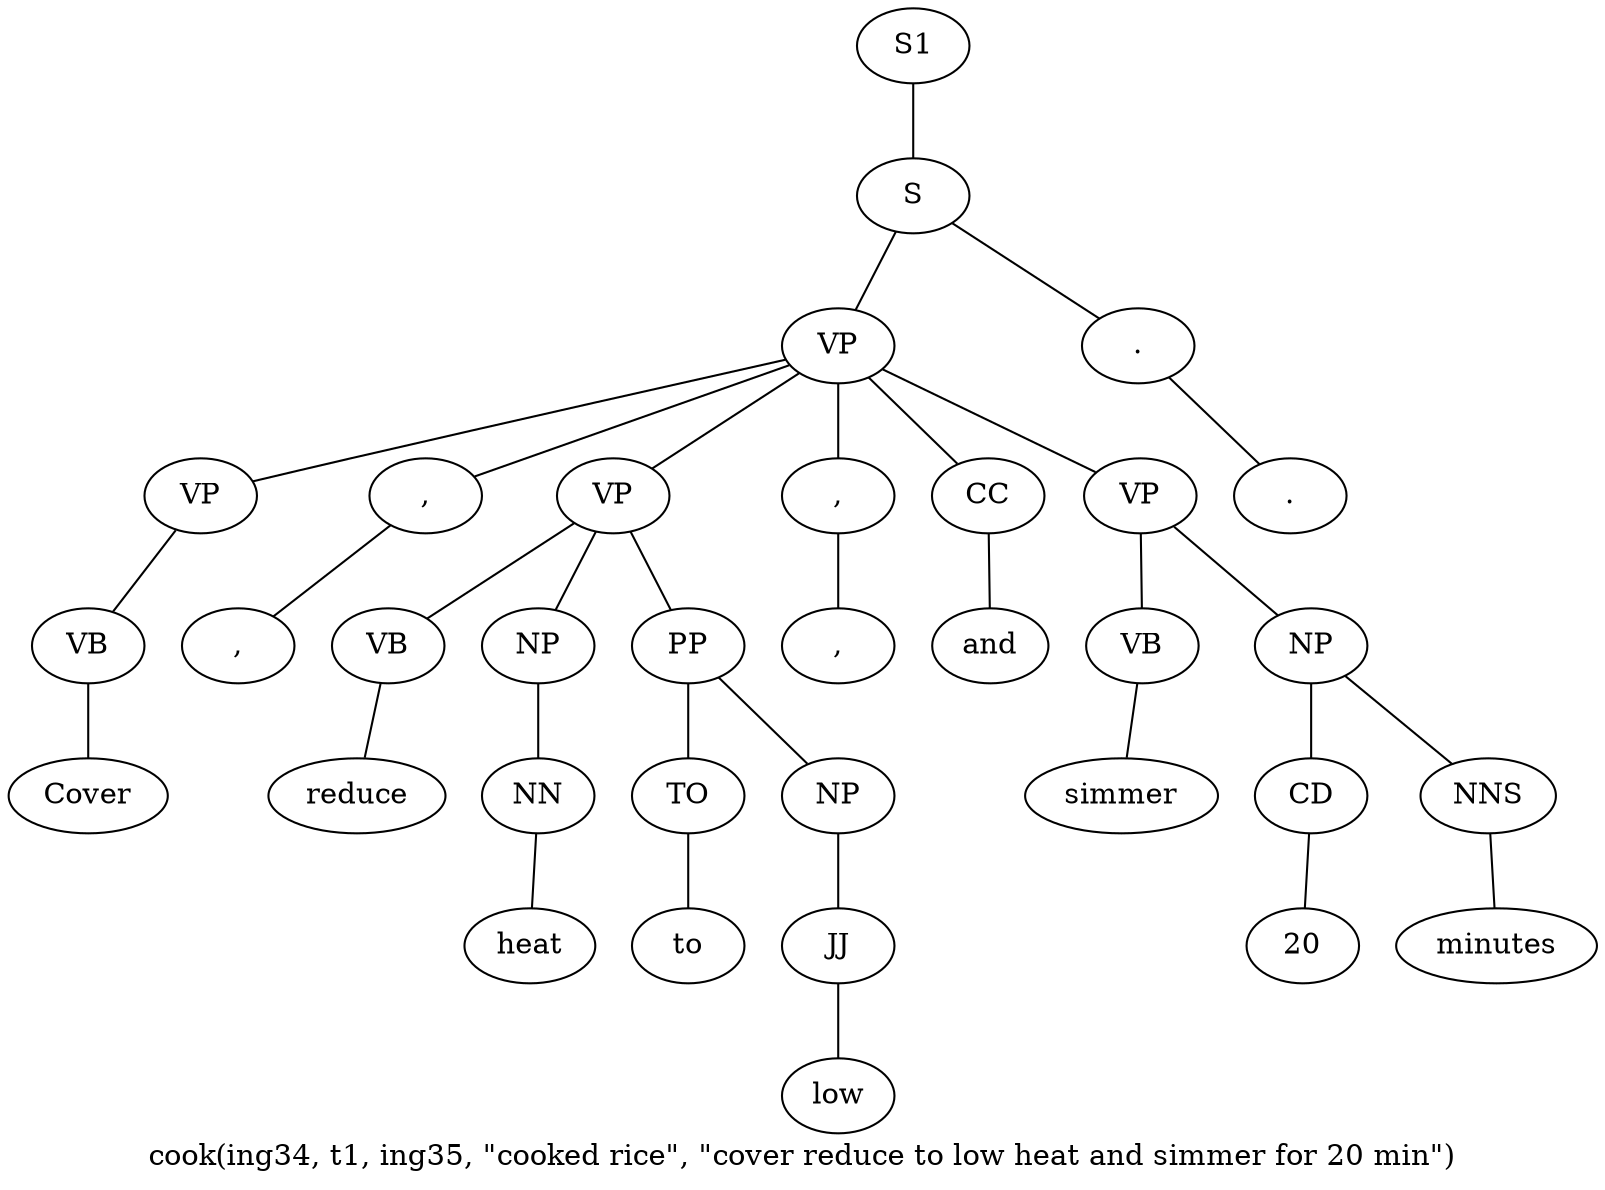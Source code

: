 graph SyntaxGraph {
	label = "cook(ing34, t1, ing35, \"cooked rice\", \"cover reduce to low heat and simmer for 20 min\")";
	Node0 [label="S1"];
	Node1 [label="S"];
	Node2 [label="VP"];
	Node3 [label="VP"];
	Node4 [label="VB"];
	Node5 [label="Cover"];
	Node6 [label=","];
	Node7 [label=","];
	Node8 [label="VP"];
	Node9 [label="VB"];
	Node10 [label="reduce"];
	Node11 [label="NP"];
	Node12 [label="NN"];
	Node13 [label="heat"];
	Node14 [label="PP"];
	Node15 [label="TO"];
	Node16 [label="to"];
	Node17 [label="NP"];
	Node18 [label="JJ"];
	Node19 [label="low"];
	Node20 [label=","];
	Node21 [label=","];
	Node22 [label="CC"];
	Node23 [label="and"];
	Node24 [label="VP"];
	Node25 [label="VB"];
	Node26 [label="simmer"];
	Node27 [label="NP"];
	Node28 [label="CD"];
	Node29 [label="20"];
	Node30 [label="NNS"];
	Node31 [label="minutes"];
	Node32 [label="."];
	Node33 [label="."];

	Node0 -- Node1;
	Node1 -- Node2;
	Node1 -- Node32;
	Node2 -- Node3;
	Node2 -- Node6;
	Node2 -- Node8;
	Node2 -- Node20;
	Node2 -- Node22;
	Node2 -- Node24;
	Node3 -- Node4;
	Node4 -- Node5;
	Node6 -- Node7;
	Node8 -- Node9;
	Node8 -- Node11;
	Node8 -- Node14;
	Node9 -- Node10;
	Node11 -- Node12;
	Node12 -- Node13;
	Node14 -- Node15;
	Node14 -- Node17;
	Node15 -- Node16;
	Node17 -- Node18;
	Node18 -- Node19;
	Node20 -- Node21;
	Node22 -- Node23;
	Node24 -- Node25;
	Node24 -- Node27;
	Node25 -- Node26;
	Node27 -- Node28;
	Node27 -- Node30;
	Node28 -- Node29;
	Node30 -- Node31;
	Node32 -- Node33;
}